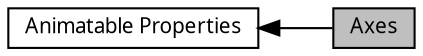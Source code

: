 digraph "Axes"
{
  bgcolor="transparent";
  edge [fontname="Lucinda Grande",fontsize="10",labelfontname="Lucinda Grande",labelfontsize="10"];
  node [fontname="Lucinda Grande",fontsize="10",shape=box];
  rankdir=LR;
  Node2 [label="Animatable Properties",height=0.2,width=0.4,color="black",URL="$group__animation.html",tooltip="Custom layer properties that can be animated using Core Animation."];
  Node1 [label="Axes",height=0.2,width=0.4,color="black", fillcolor="grey75", style="filled", fontcolor="black",tooltip="Axis properties that can be animated using Core Animation."];
  Node2->Node1 [shape=plaintext, dir="back", style="solid"];
}
